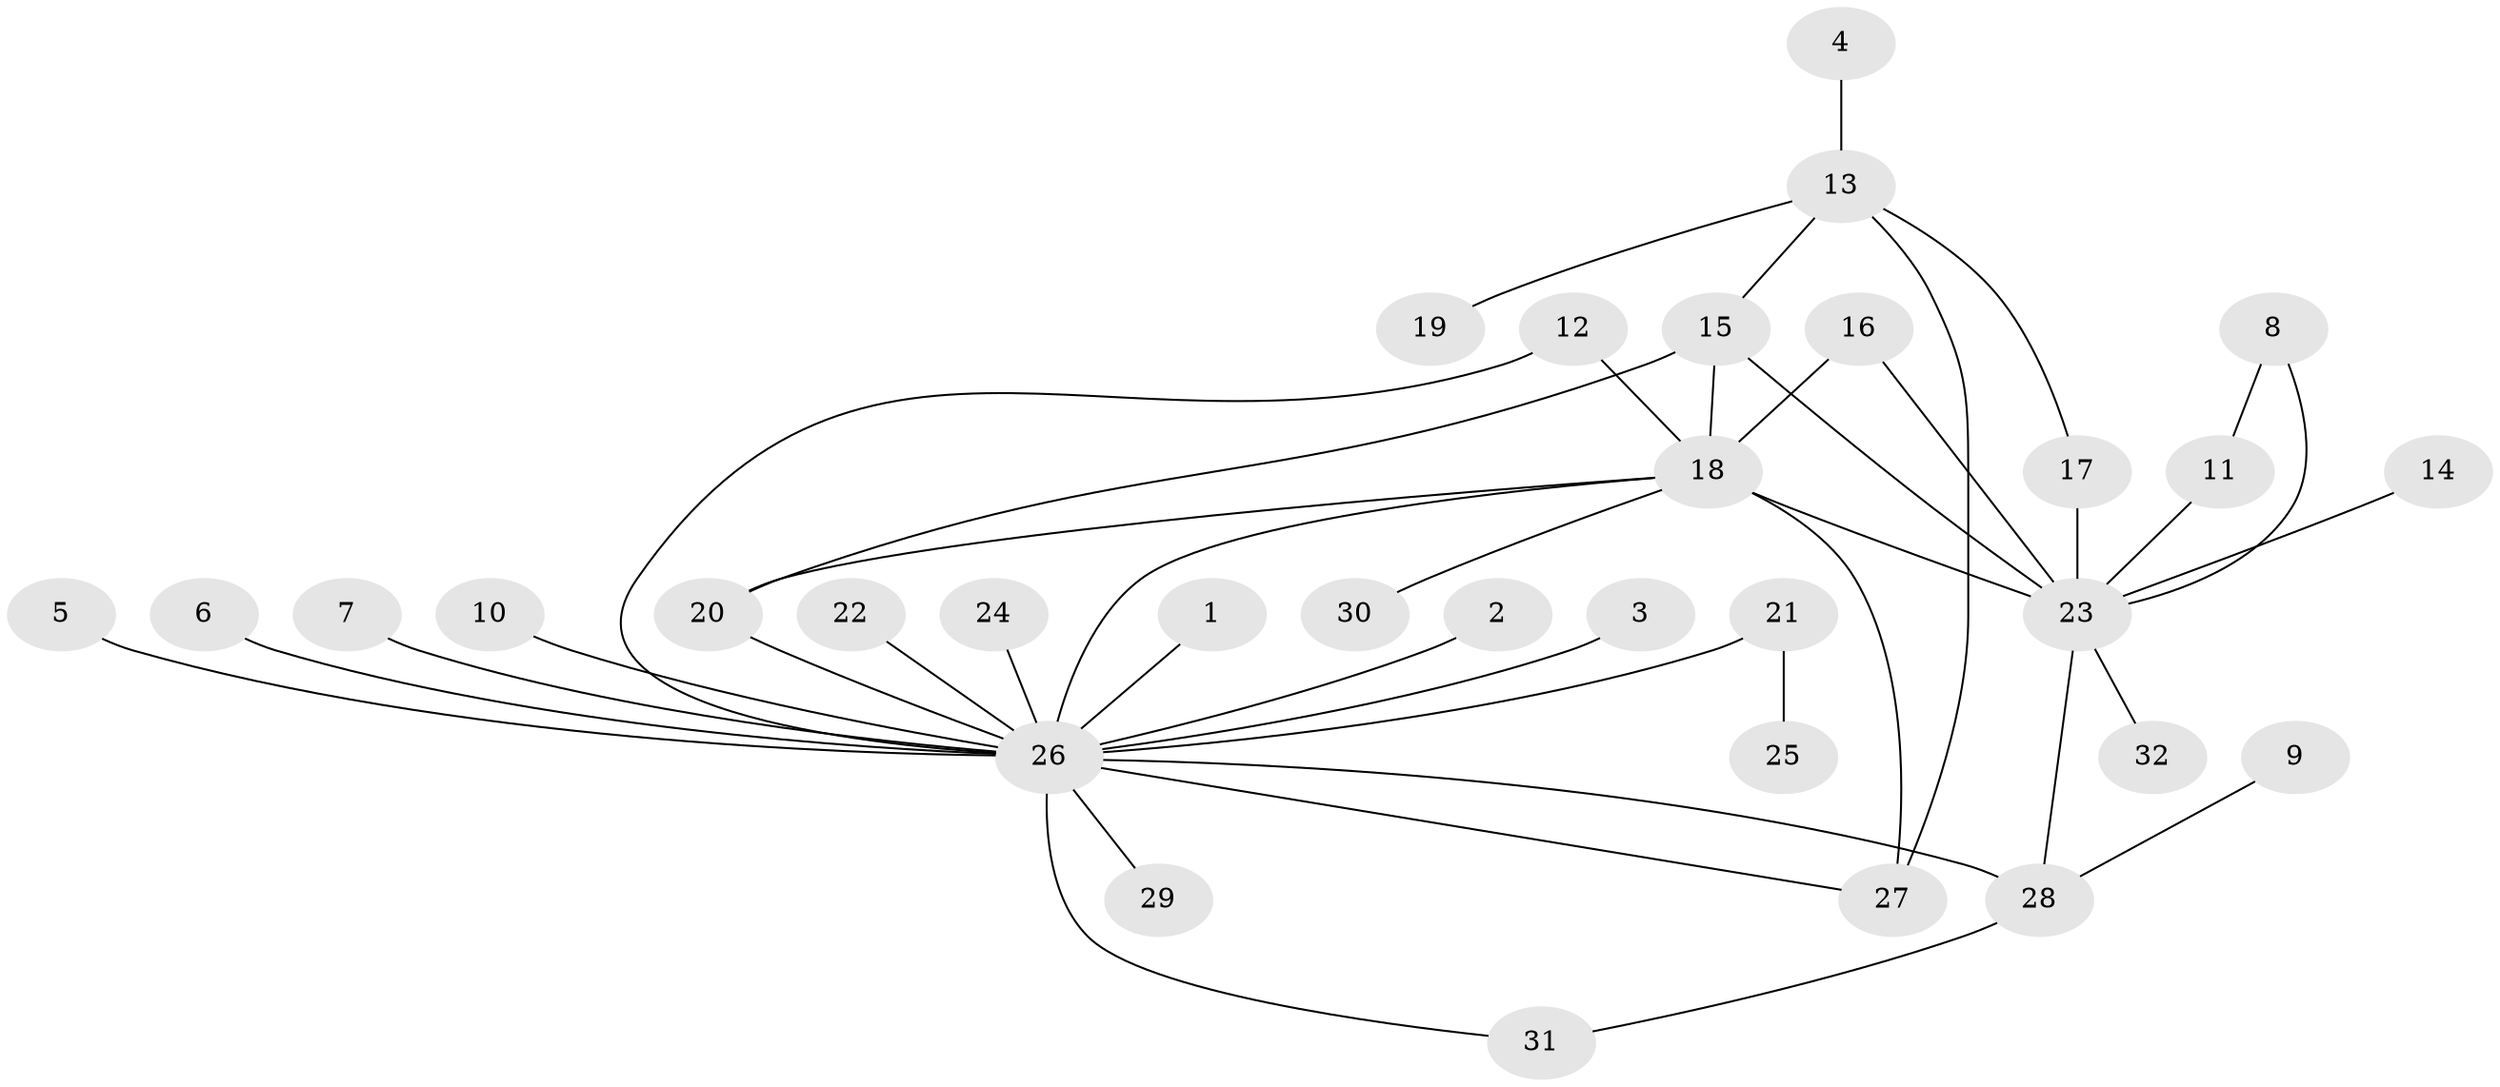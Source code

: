 // original degree distribution, {22: 0.015625, 1: 0.546875, 2: 0.25, 13: 0.03125, 6: 0.015625, 8: 0.015625, 3: 0.078125, 7: 0.015625, 5: 0.015625, 4: 0.015625}
// Generated by graph-tools (version 1.1) at 2025/01/03/09/25 03:01:48]
// undirected, 32 vertices, 42 edges
graph export_dot {
graph [start="1"]
  node [color=gray90,style=filled];
  1;
  2;
  3;
  4;
  5;
  6;
  7;
  8;
  9;
  10;
  11;
  12;
  13;
  14;
  15;
  16;
  17;
  18;
  19;
  20;
  21;
  22;
  23;
  24;
  25;
  26;
  27;
  28;
  29;
  30;
  31;
  32;
  1 -- 26 [weight=1.0];
  2 -- 26 [weight=1.0];
  3 -- 26 [weight=1.0];
  4 -- 13 [weight=1.0];
  5 -- 26 [weight=1.0];
  6 -- 26 [weight=1.0];
  7 -- 26 [weight=1.0];
  8 -- 11 [weight=1.0];
  8 -- 23 [weight=1.0];
  9 -- 28 [weight=1.0];
  10 -- 26 [weight=1.0];
  11 -- 23 [weight=1.0];
  12 -- 18 [weight=1.0];
  12 -- 26 [weight=1.0];
  13 -- 15 [weight=1.0];
  13 -- 17 [weight=1.0];
  13 -- 19 [weight=1.0];
  13 -- 27 [weight=1.0];
  14 -- 23 [weight=1.0];
  15 -- 18 [weight=1.0];
  15 -- 20 [weight=1.0];
  15 -- 23 [weight=1.0];
  16 -- 18 [weight=1.0];
  16 -- 23 [weight=1.0];
  17 -- 23 [weight=1.0];
  18 -- 20 [weight=1.0];
  18 -- 23 [weight=1.0];
  18 -- 26 [weight=1.0];
  18 -- 27 [weight=2.0];
  18 -- 30 [weight=1.0];
  20 -- 26 [weight=1.0];
  21 -- 25 [weight=1.0];
  21 -- 26 [weight=1.0];
  22 -- 26 [weight=1.0];
  23 -- 28 [weight=1.0];
  23 -- 32 [weight=1.0];
  24 -- 26 [weight=1.0];
  26 -- 27 [weight=1.0];
  26 -- 28 [weight=1.0];
  26 -- 29 [weight=1.0];
  26 -- 31 [weight=1.0];
  28 -- 31 [weight=1.0];
}
